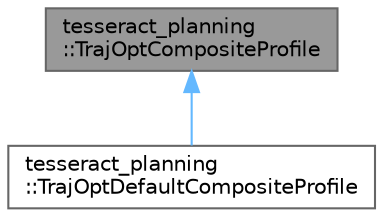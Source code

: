 digraph "tesseract_planning::TrajOptCompositeProfile"
{
 // LATEX_PDF_SIZE
  bgcolor="transparent";
  edge [fontname=Helvetica,fontsize=10,labelfontname=Helvetica,labelfontsize=10];
  node [fontname=Helvetica,fontsize=10,shape=box,height=0.2,width=0.4];
  Node1 [label="tesseract_planning\l::TrajOptCompositeProfile",height=0.2,width=0.4,color="gray40", fillcolor="grey60", style="filled", fontcolor="black",tooltip=" "];
  Node1 -> Node2 [dir="back",color="steelblue1",style="solid"];
  Node2 [label="tesseract_planning\l::TrajOptDefaultCompositeProfile",height=0.2,width=0.4,color="gray40", fillcolor="white", style="filled",URL="$db/da2/classtesseract__planning_1_1TrajOptDefaultCompositeProfile.html",tooltip=" "];
}
